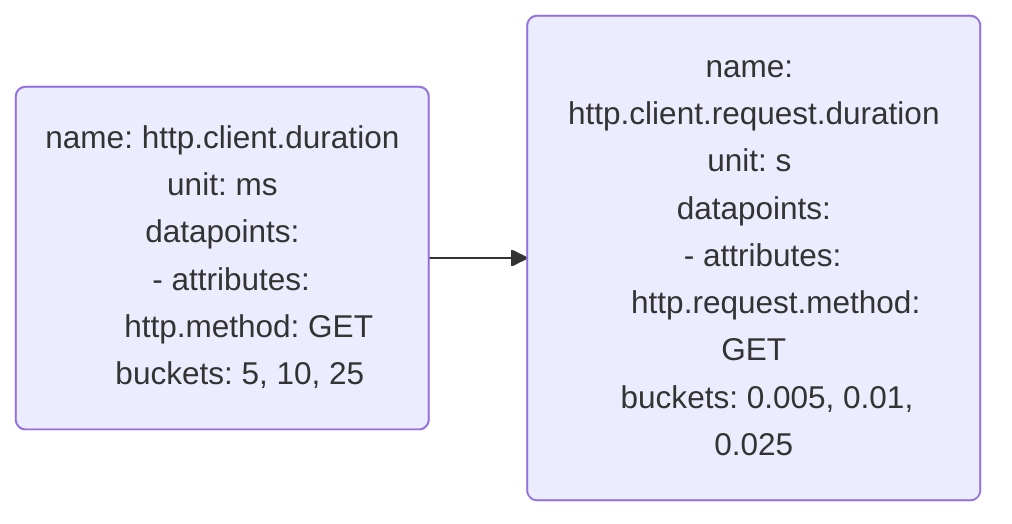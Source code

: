 flowchart LR
    log0(name: http.client.duration
unit: ms 
datapoints:
&nbsp;&nbsp;- attributes:
&nbsp;&nbsp;&nbsp;&nbsp;&nbsp;&nbsp;http.method: GET
&nbsp;&nbsp;&nbsp;&nbsp;buckets: 5, 10, 25
    )
    log1(name: http.client.request.duration
unit: s 
datapoints:
&nbsp;&nbsp;- attributes:
&nbsp;&nbsp;&nbsp;&nbsp;&nbsp;&nbsp;http.request.method: GET
&nbsp;&nbsp;&nbsp;&nbsp;buckets: 0.005, 0.01, 0.025
    )
    log0 --> log1